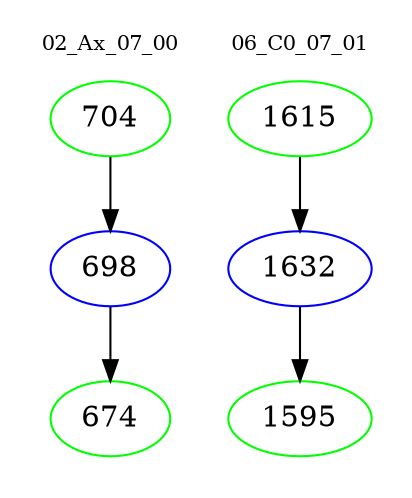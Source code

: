 digraph{
subgraph cluster_0 {
color = white
label = "02_Ax_07_00";
fontsize=10;
T0_704 [label="704", color="green"]
T0_704 -> T0_698 [color="black"]
T0_698 [label="698", color="blue"]
T0_698 -> T0_674 [color="black"]
T0_674 [label="674", color="green"]
}
subgraph cluster_1 {
color = white
label = "06_C0_07_01";
fontsize=10;
T1_1615 [label="1615", color="green"]
T1_1615 -> T1_1632 [color="black"]
T1_1632 [label="1632", color="blue"]
T1_1632 -> T1_1595 [color="black"]
T1_1595 [label="1595", color="green"]
}
}
